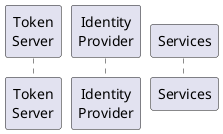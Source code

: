 @startuml

participant "Token\nServer" as auth
participant "Identity\nProvider" as ip
participant "Services" as services


@enduml